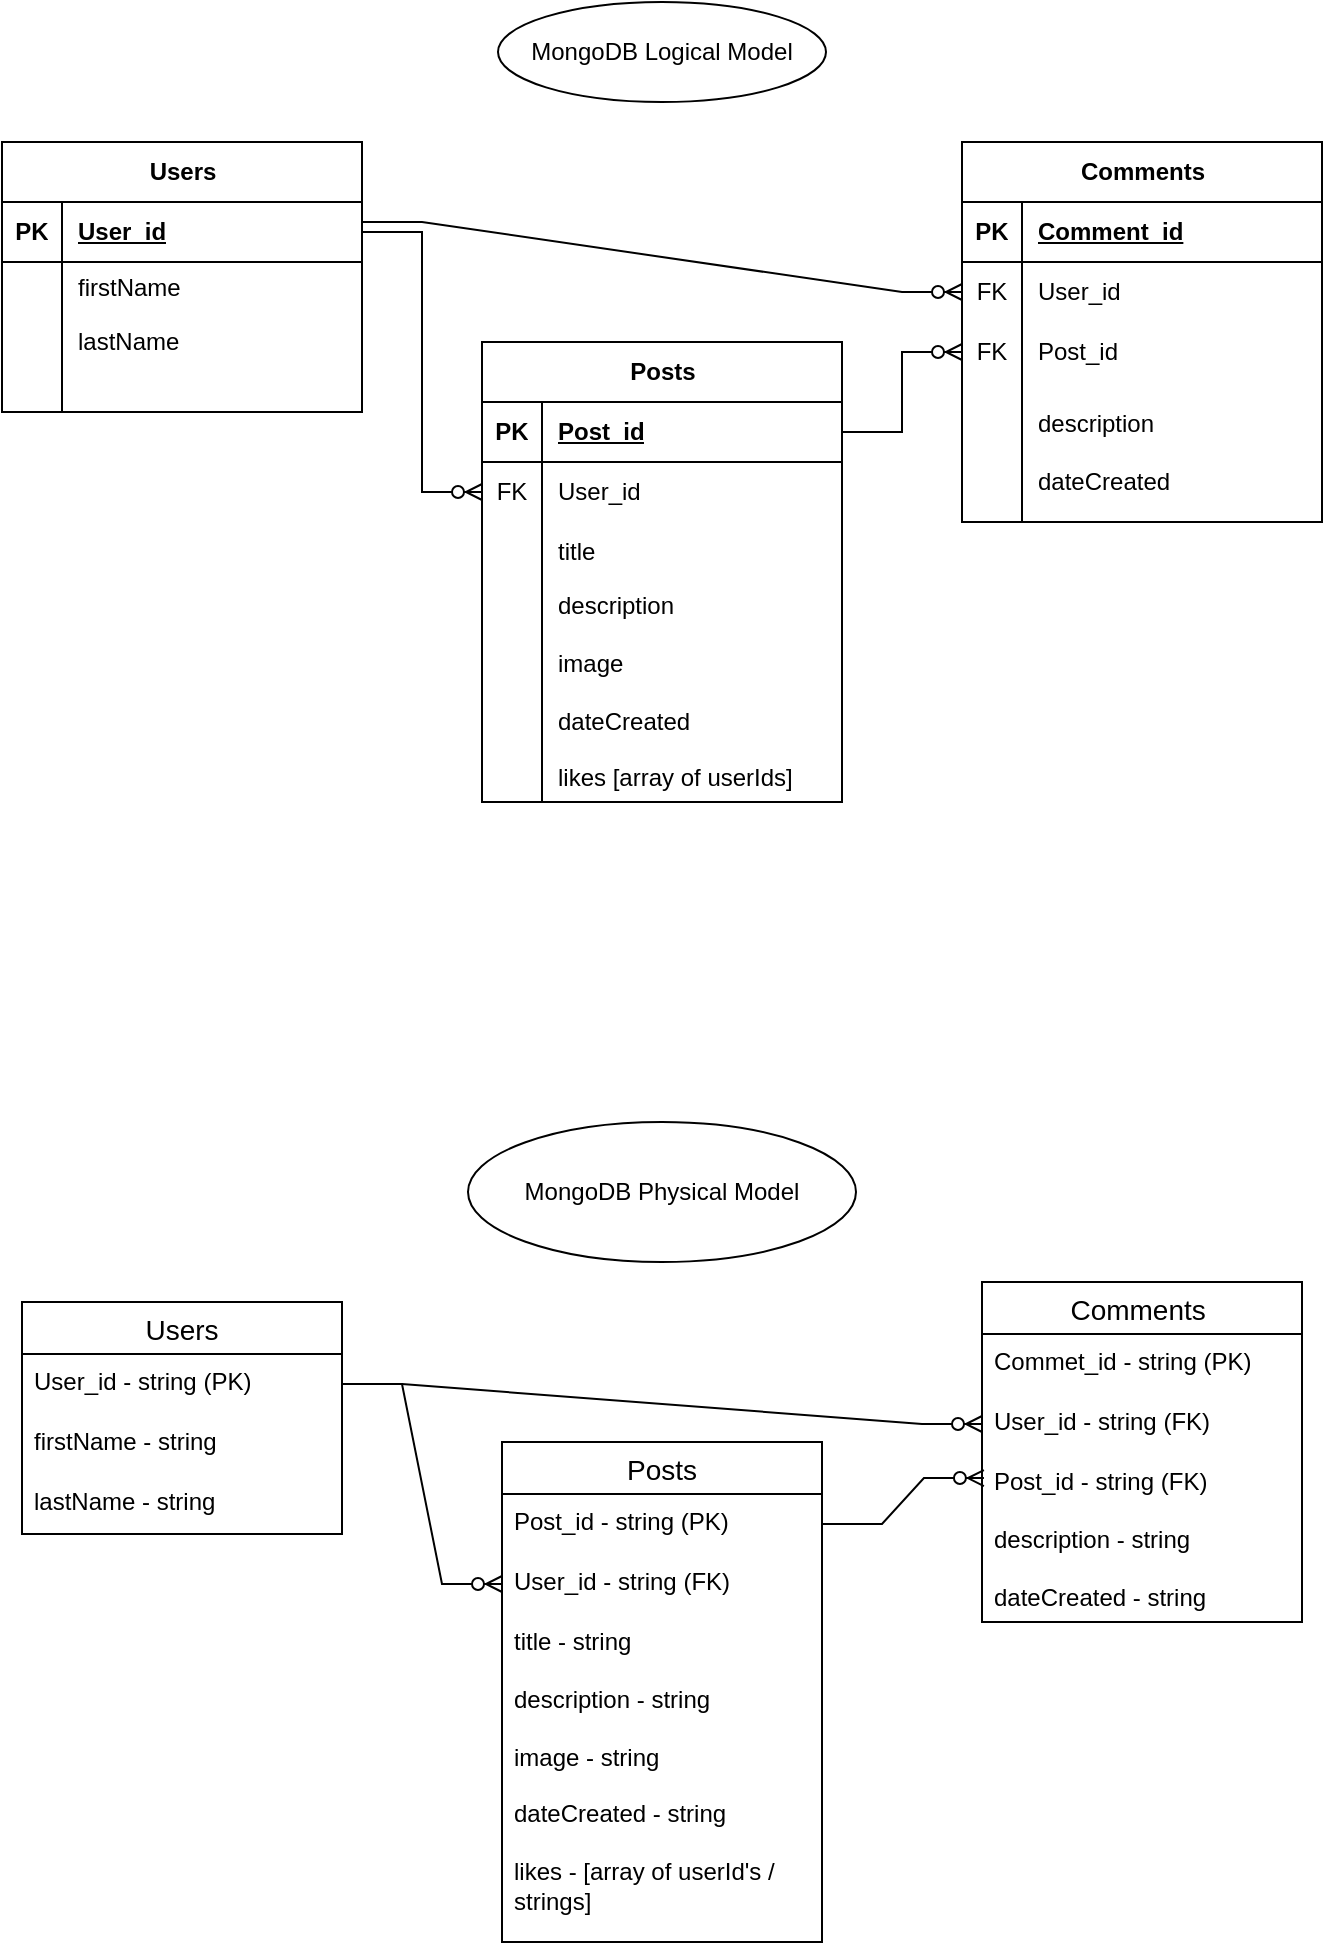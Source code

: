 <mxfile version="24.5.5" type="github">
  <diagram name="Page-1" id="Yc0eXLiFbW6gvSxJQFSb">
    <mxGraphModel dx="1747" dy="2226" grid="1" gridSize="10" guides="1" tooltips="1" connect="1" arrows="1" fold="1" page="1" pageScale="1" pageWidth="827" pageHeight="1169" math="0" shadow="0">
      <root>
        <mxCell id="0" />
        <mxCell id="1" parent="0" />
        <mxCell id="1Qco0uFq8-3cPCMnzzFp-161" style="edgeStyle=orthogonalEdgeStyle;rounded=0;orthogonalLoop=1;jettySize=auto;html=1;exitX=0;exitY=0.5;exitDx=0;exitDy=0;entryX=0;entryY=0.5;entryDx=0;entryDy=0;" edge="1" parent="1" target="1Qco0uFq8-3cPCMnzzFp-151">
          <mxGeometry relative="1" as="geometry">
            <mxPoint x="100" y="160" as="sourcePoint" />
            <Array as="points">
              <mxPoint x="80" y="160" />
              <mxPoint x="80" y="520" />
              <mxPoint x="430" y="520" />
              <mxPoint x="430" y="227" />
            </Array>
          </mxGeometry>
        </mxCell>
        <mxCell id="1Qco0uFq8-3cPCMnzzFp-162" value="Users" style="shape=table;startSize=30;container=1;collapsible=1;childLayout=tableLayout;fixedRows=1;rowLines=0;fontStyle=1;align=center;resizeLast=1;html=1;" vertex="1" parent="1">
          <mxGeometry x="84" y="60" width="180" height="135" as="geometry" />
        </mxCell>
        <mxCell id="1Qco0uFq8-3cPCMnzzFp-163" value="" style="shape=tableRow;horizontal=0;startSize=0;swimlaneHead=0;swimlaneBody=0;fillColor=none;collapsible=0;dropTarget=0;points=[[0,0.5],[1,0.5]];portConstraint=eastwest;top=0;left=0;right=0;bottom=1;" vertex="1" parent="1Qco0uFq8-3cPCMnzzFp-162">
          <mxGeometry y="30" width="180" height="30" as="geometry" />
        </mxCell>
        <mxCell id="1Qco0uFq8-3cPCMnzzFp-164" value="PK" style="shape=partialRectangle;connectable=0;fillColor=none;top=0;left=0;bottom=0;right=0;fontStyle=1;overflow=hidden;whiteSpace=wrap;html=1;" vertex="1" parent="1Qco0uFq8-3cPCMnzzFp-163">
          <mxGeometry width="30" height="30" as="geometry">
            <mxRectangle width="30" height="30" as="alternateBounds" />
          </mxGeometry>
        </mxCell>
        <mxCell id="1Qco0uFq8-3cPCMnzzFp-165" value="User_id" style="shape=partialRectangle;connectable=0;fillColor=none;top=0;left=0;bottom=0;right=0;align=left;spacingLeft=6;fontStyle=5;overflow=hidden;whiteSpace=wrap;html=1;" vertex="1" parent="1Qco0uFq8-3cPCMnzzFp-163">
          <mxGeometry x="30" width="150" height="30" as="geometry">
            <mxRectangle width="150" height="30" as="alternateBounds" />
          </mxGeometry>
        </mxCell>
        <mxCell id="1Qco0uFq8-3cPCMnzzFp-166" value="" style="shape=tableRow;horizontal=0;startSize=0;swimlaneHead=0;swimlaneBody=0;fillColor=none;collapsible=0;dropTarget=0;points=[[0,0.5],[1,0.5]];portConstraint=eastwest;top=0;left=0;right=0;bottom=0;" vertex="1" parent="1Qco0uFq8-3cPCMnzzFp-162">
          <mxGeometry y="60" width="180" height="25" as="geometry" />
        </mxCell>
        <mxCell id="1Qco0uFq8-3cPCMnzzFp-167" value="" style="shape=partialRectangle;connectable=0;fillColor=none;top=0;left=0;bottom=0;right=0;editable=1;overflow=hidden;whiteSpace=wrap;html=1;" vertex="1" parent="1Qco0uFq8-3cPCMnzzFp-166">
          <mxGeometry width="30" height="25" as="geometry">
            <mxRectangle width="30" height="25" as="alternateBounds" />
          </mxGeometry>
        </mxCell>
        <mxCell id="1Qco0uFq8-3cPCMnzzFp-168" value="firstName" style="shape=partialRectangle;connectable=0;fillColor=none;top=0;left=0;bottom=0;right=0;align=left;spacingLeft=6;overflow=hidden;whiteSpace=wrap;html=1;" vertex="1" parent="1Qco0uFq8-3cPCMnzzFp-166">
          <mxGeometry x="30" width="150" height="25" as="geometry">
            <mxRectangle width="150" height="25" as="alternateBounds" />
          </mxGeometry>
        </mxCell>
        <mxCell id="1Qco0uFq8-3cPCMnzzFp-169" value="" style="shape=tableRow;horizontal=0;startSize=0;swimlaneHead=0;swimlaneBody=0;fillColor=none;collapsible=0;dropTarget=0;points=[[0,0.5],[1,0.5]];portConstraint=eastwest;top=0;left=0;right=0;bottom=0;" vertex="1" parent="1Qco0uFq8-3cPCMnzzFp-162">
          <mxGeometry y="85" width="180" height="30" as="geometry" />
        </mxCell>
        <mxCell id="1Qco0uFq8-3cPCMnzzFp-170" value="" style="shape=partialRectangle;connectable=0;fillColor=none;top=0;left=0;bottom=0;right=0;editable=1;overflow=hidden;whiteSpace=wrap;html=1;" vertex="1" parent="1Qco0uFq8-3cPCMnzzFp-169">
          <mxGeometry width="30" height="30" as="geometry">
            <mxRectangle width="30" height="30" as="alternateBounds" />
          </mxGeometry>
        </mxCell>
        <mxCell id="1Qco0uFq8-3cPCMnzzFp-171" value="lastName" style="shape=partialRectangle;connectable=0;fillColor=none;top=0;left=0;bottom=0;right=0;align=left;spacingLeft=6;overflow=hidden;whiteSpace=wrap;html=1;" vertex="1" parent="1Qco0uFq8-3cPCMnzzFp-169">
          <mxGeometry x="30" width="150" height="30" as="geometry">
            <mxRectangle width="150" height="30" as="alternateBounds" />
          </mxGeometry>
        </mxCell>
        <mxCell id="1Qco0uFq8-3cPCMnzzFp-172" value="" style="shape=tableRow;horizontal=0;startSize=0;swimlaneHead=0;swimlaneBody=0;fillColor=none;collapsible=0;dropTarget=0;points=[[0,0.5],[1,0.5]];portConstraint=eastwest;top=0;left=0;right=0;bottom=0;" vertex="1" parent="1Qco0uFq8-3cPCMnzzFp-162">
          <mxGeometry y="115" width="180" height="20" as="geometry" />
        </mxCell>
        <mxCell id="1Qco0uFq8-3cPCMnzzFp-173" value="" style="shape=partialRectangle;connectable=0;fillColor=none;top=0;left=0;bottom=0;right=0;editable=1;overflow=hidden;whiteSpace=wrap;html=1;" vertex="1" parent="1Qco0uFq8-3cPCMnzzFp-172">
          <mxGeometry width="30" height="20" as="geometry">
            <mxRectangle width="30" height="20" as="alternateBounds" />
          </mxGeometry>
        </mxCell>
        <mxCell id="1Qco0uFq8-3cPCMnzzFp-174" value="" style="shape=partialRectangle;connectable=0;fillColor=none;top=0;left=0;bottom=0;right=0;align=left;spacingLeft=6;overflow=hidden;whiteSpace=wrap;html=1;" vertex="1" parent="1Qco0uFq8-3cPCMnzzFp-172">
          <mxGeometry x="30" width="150" height="20" as="geometry">
            <mxRectangle width="150" height="20" as="alternateBounds" />
          </mxGeometry>
        </mxCell>
        <mxCell id="1Qco0uFq8-3cPCMnzzFp-175" value="Posts" style="shape=table;startSize=30;container=1;collapsible=1;childLayout=tableLayout;fixedRows=1;rowLines=0;fontStyle=1;align=center;resizeLast=1;html=1;" vertex="1" parent="1">
          <mxGeometry x="324" y="160" width="180" height="230" as="geometry" />
        </mxCell>
        <mxCell id="1Qco0uFq8-3cPCMnzzFp-176" value="" style="shape=tableRow;horizontal=0;startSize=0;swimlaneHead=0;swimlaneBody=0;fillColor=none;collapsible=0;dropTarget=0;points=[[0,0.5],[1,0.5]];portConstraint=eastwest;top=0;left=0;right=0;bottom=1;" vertex="1" parent="1Qco0uFq8-3cPCMnzzFp-175">
          <mxGeometry y="30" width="180" height="30" as="geometry" />
        </mxCell>
        <mxCell id="1Qco0uFq8-3cPCMnzzFp-177" value="PK" style="shape=partialRectangle;connectable=0;fillColor=none;top=0;left=0;bottom=0;right=0;fontStyle=1;overflow=hidden;whiteSpace=wrap;html=1;" vertex="1" parent="1Qco0uFq8-3cPCMnzzFp-176">
          <mxGeometry width="30" height="30" as="geometry">
            <mxRectangle width="30" height="30" as="alternateBounds" />
          </mxGeometry>
        </mxCell>
        <mxCell id="1Qco0uFq8-3cPCMnzzFp-178" value="Post_id" style="shape=partialRectangle;connectable=0;fillColor=none;top=0;left=0;bottom=0;right=0;align=left;spacingLeft=6;fontStyle=5;overflow=hidden;whiteSpace=wrap;html=1;" vertex="1" parent="1Qco0uFq8-3cPCMnzzFp-176">
          <mxGeometry x="30" width="150" height="30" as="geometry">
            <mxRectangle width="150" height="30" as="alternateBounds" />
          </mxGeometry>
        </mxCell>
        <mxCell id="1Qco0uFq8-3cPCMnzzFp-179" value="" style="shape=tableRow;horizontal=0;startSize=0;swimlaneHead=0;swimlaneBody=0;fillColor=none;collapsible=0;dropTarget=0;points=[[0,0.5],[1,0.5]];portConstraint=eastwest;top=0;left=0;right=0;bottom=0;" vertex="1" parent="1Qco0uFq8-3cPCMnzzFp-175">
          <mxGeometry y="60" width="180" height="30" as="geometry" />
        </mxCell>
        <mxCell id="1Qco0uFq8-3cPCMnzzFp-180" value="FK" style="shape=partialRectangle;connectable=0;fillColor=none;top=0;left=0;bottom=0;right=0;editable=1;overflow=hidden;whiteSpace=wrap;html=1;" vertex="1" parent="1Qco0uFq8-3cPCMnzzFp-179">
          <mxGeometry width="30" height="30" as="geometry">
            <mxRectangle width="30" height="30" as="alternateBounds" />
          </mxGeometry>
        </mxCell>
        <mxCell id="1Qco0uFq8-3cPCMnzzFp-181" value="User_id" style="shape=partialRectangle;connectable=0;fillColor=none;top=0;left=0;bottom=0;right=0;align=left;spacingLeft=6;overflow=hidden;whiteSpace=wrap;html=1;" vertex="1" parent="1Qco0uFq8-3cPCMnzzFp-179">
          <mxGeometry x="30" width="150" height="30" as="geometry">
            <mxRectangle width="150" height="30" as="alternateBounds" />
          </mxGeometry>
        </mxCell>
        <mxCell id="1Qco0uFq8-3cPCMnzzFp-182" value="" style="shape=tableRow;horizontal=0;startSize=0;swimlaneHead=0;swimlaneBody=0;fillColor=none;collapsible=0;dropTarget=0;points=[[0,0.5],[1,0.5]];portConstraint=eastwest;top=0;left=0;right=0;bottom=0;" vertex="1" parent="1Qco0uFq8-3cPCMnzzFp-175">
          <mxGeometry y="90" width="180" height="30" as="geometry" />
        </mxCell>
        <mxCell id="1Qco0uFq8-3cPCMnzzFp-183" value="" style="shape=partialRectangle;connectable=0;fillColor=none;top=0;left=0;bottom=0;right=0;editable=1;overflow=hidden;whiteSpace=wrap;html=1;" vertex="1" parent="1Qco0uFq8-3cPCMnzzFp-182">
          <mxGeometry width="30" height="30" as="geometry">
            <mxRectangle width="30" height="30" as="alternateBounds" />
          </mxGeometry>
        </mxCell>
        <mxCell id="1Qco0uFq8-3cPCMnzzFp-184" value="title" style="shape=partialRectangle;connectable=0;fillColor=none;top=0;left=0;bottom=0;right=0;align=left;spacingLeft=6;overflow=hidden;whiteSpace=wrap;html=1;" vertex="1" parent="1Qco0uFq8-3cPCMnzzFp-182">
          <mxGeometry x="30" width="150" height="30" as="geometry">
            <mxRectangle width="150" height="30" as="alternateBounds" />
          </mxGeometry>
        </mxCell>
        <mxCell id="1Qco0uFq8-3cPCMnzzFp-185" value="" style="shape=tableRow;horizontal=0;startSize=0;swimlaneHead=0;swimlaneBody=0;fillColor=none;collapsible=0;dropTarget=0;points=[[0,0.5],[1,0.5]];portConstraint=eastwest;top=0;left=0;right=0;bottom=0;" vertex="1" parent="1Qco0uFq8-3cPCMnzzFp-175">
          <mxGeometry y="120" width="180" height="110" as="geometry" />
        </mxCell>
        <mxCell id="1Qco0uFq8-3cPCMnzzFp-186" value="" style="shape=partialRectangle;connectable=0;fillColor=none;top=0;left=0;bottom=0;right=0;editable=1;overflow=hidden;whiteSpace=wrap;html=1;" vertex="1" parent="1Qco0uFq8-3cPCMnzzFp-185">
          <mxGeometry width="30" height="110" as="geometry">
            <mxRectangle width="30" height="110" as="alternateBounds" />
          </mxGeometry>
        </mxCell>
        <mxCell id="1Qco0uFq8-3cPCMnzzFp-187" value="description&lt;div&gt;&lt;br&gt;&lt;div&gt;image&lt;/div&gt;&lt;div&gt;&lt;br&gt;&lt;/div&gt;&lt;div&gt;dateCreated&lt;br&gt;&lt;/div&gt;&lt;div&gt;&lt;br&gt;&lt;/div&gt;&lt;div&gt;likes [array of userIds]&lt;/div&gt;&lt;/div&gt;" style="shape=partialRectangle;connectable=0;fillColor=none;top=0;left=0;bottom=0;right=0;align=left;spacingLeft=6;overflow=hidden;whiteSpace=wrap;html=1;" vertex="1" parent="1Qco0uFq8-3cPCMnzzFp-185">
          <mxGeometry x="30" width="150" height="110" as="geometry">
            <mxRectangle width="150" height="110" as="alternateBounds" />
          </mxGeometry>
        </mxCell>
        <mxCell id="1Qco0uFq8-3cPCMnzzFp-188" value="Comments" style="shape=table;startSize=30;container=1;collapsible=1;childLayout=tableLayout;fixedRows=1;rowLines=0;fontStyle=1;align=center;resizeLast=1;html=1;" vertex="1" parent="1">
          <mxGeometry x="564" y="60" width="180" height="190" as="geometry" />
        </mxCell>
        <mxCell id="1Qco0uFq8-3cPCMnzzFp-189" value="" style="shape=tableRow;horizontal=0;startSize=0;swimlaneHead=0;swimlaneBody=0;fillColor=none;collapsible=0;dropTarget=0;points=[[0,0.5],[1,0.5]];portConstraint=eastwest;top=0;left=0;right=0;bottom=1;" vertex="1" parent="1Qco0uFq8-3cPCMnzzFp-188">
          <mxGeometry y="30" width="180" height="30" as="geometry" />
        </mxCell>
        <mxCell id="1Qco0uFq8-3cPCMnzzFp-190" value="PK" style="shape=partialRectangle;connectable=0;fillColor=none;top=0;left=0;bottom=0;right=0;fontStyle=1;overflow=hidden;whiteSpace=wrap;html=1;" vertex="1" parent="1Qco0uFq8-3cPCMnzzFp-189">
          <mxGeometry width="30" height="30" as="geometry">
            <mxRectangle width="30" height="30" as="alternateBounds" />
          </mxGeometry>
        </mxCell>
        <mxCell id="1Qco0uFq8-3cPCMnzzFp-191" value="Comment_id" style="shape=partialRectangle;connectable=0;fillColor=none;top=0;left=0;bottom=0;right=0;align=left;spacingLeft=6;fontStyle=5;overflow=hidden;whiteSpace=wrap;html=1;" vertex="1" parent="1Qco0uFq8-3cPCMnzzFp-189">
          <mxGeometry x="30" width="150" height="30" as="geometry">
            <mxRectangle width="150" height="30" as="alternateBounds" />
          </mxGeometry>
        </mxCell>
        <mxCell id="1Qco0uFq8-3cPCMnzzFp-192" value="" style="shape=tableRow;horizontal=0;startSize=0;swimlaneHead=0;swimlaneBody=0;fillColor=none;collapsible=0;dropTarget=0;points=[[0,0.5],[1,0.5]];portConstraint=eastwest;top=0;left=0;right=0;bottom=0;" vertex="1" parent="1Qco0uFq8-3cPCMnzzFp-188">
          <mxGeometry y="60" width="180" height="30" as="geometry" />
        </mxCell>
        <mxCell id="1Qco0uFq8-3cPCMnzzFp-193" value="FK" style="shape=partialRectangle;connectable=0;fillColor=none;top=0;left=0;bottom=0;right=0;editable=1;overflow=hidden;whiteSpace=wrap;html=1;" vertex="1" parent="1Qco0uFq8-3cPCMnzzFp-192">
          <mxGeometry width="30" height="30" as="geometry">
            <mxRectangle width="30" height="30" as="alternateBounds" />
          </mxGeometry>
        </mxCell>
        <mxCell id="1Qco0uFq8-3cPCMnzzFp-194" value="User_id" style="shape=partialRectangle;connectable=0;fillColor=none;top=0;left=0;bottom=0;right=0;align=left;spacingLeft=6;overflow=hidden;whiteSpace=wrap;html=1;" vertex="1" parent="1Qco0uFq8-3cPCMnzzFp-192">
          <mxGeometry x="30" width="150" height="30" as="geometry">
            <mxRectangle width="150" height="30" as="alternateBounds" />
          </mxGeometry>
        </mxCell>
        <mxCell id="1Qco0uFq8-3cPCMnzzFp-195" value="" style="shape=tableRow;horizontal=0;startSize=0;swimlaneHead=0;swimlaneBody=0;fillColor=none;collapsible=0;dropTarget=0;points=[[0,0.5],[1,0.5]];portConstraint=eastwest;top=0;left=0;right=0;bottom=0;" vertex="1" parent="1Qco0uFq8-3cPCMnzzFp-188">
          <mxGeometry y="90" width="180" height="30" as="geometry" />
        </mxCell>
        <mxCell id="1Qco0uFq8-3cPCMnzzFp-196" value="FK" style="shape=partialRectangle;connectable=0;fillColor=none;top=0;left=0;bottom=0;right=0;editable=1;overflow=hidden;whiteSpace=wrap;html=1;" vertex="1" parent="1Qco0uFq8-3cPCMnzzFp-195">
          <mxGeometry width="30" height="30" as="geometry">
            <mxRectangle width="30" height="30" as="alternateBounds" />
          </mxGeometry>
        </mxCell>
        <mxCell id="1Qco0uFq8-3cPCMnzzFp-197" value="Post_id" style="shape=partialRectangle;connectable=0;fillColor=none;top=0;left=0;bottom=0;right=0;align=left;spacingLeft=6;overflow=hidden;whiteSpace=wrap;html=1;" vertex="1" parent="1Qco0uFq8-3cPCMnzzFp-195">
          <mxGeometry x="30" width="150" height="30" as="geometry">
            <mxRectangle width="150" height="30" as="alternateBounds" />
          </mxGeometry>
        </mxCell>
        <mxCell id="1Qco0uFq8-3cPCMnzzFp-198" value="" style="shape=tableRow;horizontal=0;startSize=0;swimlaneHead=0;swimlaneBody=0;fillColor=none;collapsible=0;dropTarget=0;points=[[0,0.5],[1,0.5]];portConstraint=eastwest;top=0;left=0;right=0;bottom=0;" vertex="1" parent="1Qco0uFq8-3cPCMnzzFp-188">
          <mxGeometry y="120" width="180" height="70" as="geometry" />
        </mxCell>
        <mxCell id="1Qco0uFq8-3cPCMnzzFp-199" value="" style="shape=partialRectangle;connectable=0;fillColor=none;top=0;left=0;bottom=0;right=0;editable=1;overflow=hidden;whiteSpace=wrap;html=1;" vertex="1" parent="1Qco0uFq8-3cPCMnzzFp-198">
          <mxGeometry width="30" height="70" as="geometry">
            <mxRectangle width="30" height="70" as="alternateBounds" />
          </mxGeometry>
        </mxCell>
        <mxCell id="1Qco0uFq8-3cPCMnzzFp-200" value="description&lt;div&gt;&lt;br&gt;&lt;/div&gt;&lt;div&gt;dateCreated&lt;/div&gt;" style="shape=partialRectangle;connectable=0;fillColor=none;top=0;left=0;bottom=0;right=0;align=left;spacingLeft=6;overflow=hidden;whiteSpace=wrap;html=1;" vertex="1" parent="1Qco0uFq8-3cPCMnzzFp-198">
          <mxGeometry x="30" width="150" height="70" as="geometry">
            <mxRectangle width="150" height="70" as="alternateBounds" />
          </mxGeometry>
        </mxCell>
        <mxCell id="1Qco0uFq8-3cPCMnzzFp-201" value="" style="edgeStyle=entityRelationEdgeStyle;fontSize=12;html=1;endArrow=ERzeroToMany;endFill=1;rounded=0;entryX=0;entryY=0.5;entryDx=0;entryDy=0;" edge="1" parent="1" source="1Qco0uFq8-3cPCMnzzFp-163" target="1Qco0uFq8-3cPCMnzzFp-179">
          <mxGeometry width="100" height="100" relative="1" as="geometry">
            <mxPoint x="24" y="110" as="sourcePoint" />
            <mxPoint x="124" y="10" as="targetPoint" />
            <Array as="points">
              <mxPoint x="44" y="80" />
              <mxPoint x="184" y="220" />
              <mxPoint x="174" y="270" />
              <mxPoint x="114" y="40" />
            </Array>
          </mxGeometry>
        </mxCell>
        <mxCell id="1Qco0uFq8-3cPCMnzzFp-202" value="" style="edgeStyle=entityRelationEdgeStyle;fontSize=12;html=1;endArrow=ERzeroToMany;endFill=1;rounded=0;entryX=0;entryY=0.5;entryDx=0;entryDy=0;" edge="1" parent="1" target="1Qco0uFq8-3cPCMnzzFp-192">
          <mxGeometry width="100" height="100" relative="1" as="geometry">
            <mxPoint x="264" y="100" as="sourcePoint" />
            <mxPoint x="364" as="targetPoint" />
            <Array as="points">
              <mxPoint x="334" y="50" />
              <mxPoint x="454" y="50" />
              <mxPoint x="524" y="40" />
              <mxPoint x="424" y="40" />
            </Array>
          </mxGeometry>
        </mxCell>
        <mxCell id="1Qco0uFq8-3cPCMnzzFp-203" value="" style="edgeStyle=entityRelationEdgeStyle;fontSize=12;html=1;endArrow=ERzeroToMany;endFill=1;rounded=0;entryX=0;entryY=0.5;entryDx=0;entryDy=0;" edge="1" parent="1" target="1Qco0uFq8-3cPCMnzzFp-195">
          <mxGeometry width="100" height="100" relative="1" as="geometry">
            <mxPoint x="504" y="205" as="sourcePoint" />
            <mxPoint x="604" y="105" as="targetPoint" />
          </mxGeometry>
        </mxCell>
        <mxCell id="1Qco0uFq8-3cPCMnzzFp-204" value="MongoDB Logical Model" style="ellipse;whiteSpace=wrap;html=1;align=center;" vertex="1" parent="1">
          <mxGeometry x="332" y="-10" width="164" height="50" as="geometry" />
        </mxCell>
        <mxCell id="1Qco0uFq8-3cPCMnzzFp-205" value="MongoDB Physical Model" style="ellipse;whiteSpace=wrap;html=1;align=center;" vertex="1" parent="1">
          <mxGeometry x="317" y="550" width="194" height="70" as="geometry" />
        </mxCell>
        <mxCell id="1Qco0uFq8-3cPCMnzzFp-206" value="Users" style="swimlane;fontStyle=0;childLayout=stackLayout;horizontal=1;startSize=26;horizontalStack=0;resizeParent=1;resizeParentMax=0;resizeLast=0;collapsible=1;marginBottom=0;align=center;fontSize=14;" vertex="1" parent="1">
          <mxGeometry x="94" y="640" width="160" height="116" as="geometry" />
        </mxCell>
        <mxCell id="1Qco0uFq8-3cPCMnzzFp-207" value="User_id - string (PK)" style="text;strokeColor=none;fillColor=none;spacingLeft=4;spacingRight=4;overflow=hidden;rotatable=0;points=[[0,0.5],[1,0.5]];portConstraint=eastwest;fontSize=12;whiteSpace=wrap;html=1;" vertex="1" parent="1Qco0uFq8-3cPCMnzzFp-206">
          <mxGeometry y="26" width="160" height="30" as="geometry" />
        </mxCell>
        <mxCell id="1Qco0uFq8-3cPCMnzzFp-208" value="firstName - string" style="text;strokeColor=none;fillColor=none;spacingLeft=4;spacingRight=4;overflow=hidden;rotatable=0;points=[[0,0.5],[1,0.5]];portConstraint=eastwest;fontSize=12;whiteSpace=wrap;html=1;" vertex="1" parent="1Qco0uFq8-3cPCMnzzFp-206">
          <mxGeometry y="56" width="160" height="30" as="geometry" />
        </mxCell>
        <mxCell id="1Qco0uFq8-3cPCMnzzFp-209" value="lastName - string" style="text;strokeColor=none;fillColor=none;spacingLeft=4;spacingRight=4;overflow=hidden;rotatable=0;points=[[0,0.5],[1,0.5]];portConstraint=eastwest;fontSize=12;whiteSpace=wrap;html=1;" vertex="1" parent="1Qco0uFq8-3cPCMnzzFp-206">
          <mxGeometry y="86" width="160" height="30" as="geometry" />
        </mxCell>
        <mxCell id="1Qco0uFq8-3cPCMnzzFp-210" value="Comments " style="swimlane;fontStyle=0;childLayout=stackLayout;horizontal=1;startSize=26;horizontalStack=0;resizeParent=1;resizeParentMax=0;resizeLast=0;collapsible=1;marginBottom=0;align=center;fontSize=14;" vertex="1" parent="1">
          <mxGeometry x="574" y="630" width="160" height="170" as="geometry" />
        </mxCell>
        <mxCell id="1Qco0uFq8-3cPCMnzzFp-211" value="Commet_id - string (PK)" style="text;strokeColor=none;fillColor=none;spacingLeft=4;spacingRight=4;overflow=hidden;rotatable=0;points=[[0,0.5],[1,0.5]];portConstraint=eastwest;fontSize=12;whiteSpace=wrap;html=1;" vertex="1" parent="1Qco0uFq8-3cPCMnzzFp-210">
          <mxGeometry y="26" width="160" height="30" as="geometry" />
        </mxCell>
        <mxCell id="1Qco0uFq8-3cPCMnzzFp-212" value="User_id - string (FK)" style="text;strokeColor=none;fillColor=none;spacingLeft=4;spacingRight=4;overflow=hidden;rotatable=0;points=[[0,0.5],[1,0.5]];portConstraint=eastwest;fontSize=12;whiteSpace=wrap;html=1;" vertex="1" parent="1Qco0uFq8-3cPCMnzzFp-210">
          <mxGeometry y="56" width="160" height="30" as="geometry" />
        </mxCell>
        <mxCell id="1Qco0uFq8-3cPCMnzzFp-213" value="Post_id - string (FK)&lt;div&gt;&lt;br&gt;&lt;/div&gt;&lt;div&gt;description - string&lt;/div&gt;&lt;div&gt;&lt;br&gt;&lt;/div&gt;&lt;div&gt;dateCreated - string&lt;/div&gt;" style="text;strokeColor=none;fillColor=none;spacingLeft=4;spacingRight=4;overflow=hidden;rotatable=0;points=[[0,0.5],[1,0.5]];portConstraint=eastwest;fontSize=12;whiteSpace=wrap;html=1;" vertex="1" parent="1Qco0uFq8-3cPCMnzzFp-210">
          <mxGeometry y="86" width="160" height="84" as="geometry" />
        </mxCell>
        <mxCell id="1Qco0uFq8-3cPCMnzzFp-214" value="Posts" style="swimlane;fontStyle=0;childLayout=stackLayout;horizontal=1;startSize=26;horizontalStack=0;resizeParent=1;resizeParentMax=0;resizeLast=0;collapsible=1;marginBottom=0;align=center;fontSize=14;" vertex="1" parent="1">
          <mxGeometry x="334" y="710" width="160" height="250" as="geometry" />
        </mxCell>
        <mxCell id="1Qco0uFq8-3cPCMnzzFp-215" value="Post_id - string (PK)" style="text;strokeColor=none;fillColor=none;spacingLeft=4;spacingRight=4;overflow=hidden;rotatable=0;points=[[0,0.5],[1,0.5]];portConstraint=eastwest;fontSize=12;whiteSpace=wrap;html=1;" vertex="1" parent="1Qco0uFq8-3cPCMnzzFp-214">
          <mxGeometry y="26" width="160" height="30" as="geometry" />
        </mxCell>
        <mxCell id="1Qco0uFq8-3cPCMnzzFp-216" value="User_id - string (FK)" style="text;strokeColor=none;fillColor=none;spacingLeft=4;spacingRight=4;overflow=hidden;rotatable=0;points=[[0,0.5],[1,0.5]];portConstraint=eastwest;fontSize=12;whiteSpace=wrap;html=1;" vertex="1" parent="1Qco0uFq8-3cPCMnzzFp-214">
          <mxGeometry y="56" width="160" height="30" as="geometry" />
        </mxCell>
        <mxCell id="1Qco0uFq8-3cPCMnzzFp-217" value="title - string&lt;div&gt;&lt;br&gt;&lt;/div&gt;&lt;div&gt;description - string&lt;/div&gt;&lt;div&gt;&lt;br&gt;&lt;/div&gt;&lt;div&gt;image - string&lt;/div&gt;&lt;div&gt;&lt;br&gt;&lt;/div&gt;&lt;div&gt;dateCreated - string&lt;/div&gt;&lt;div&gt;&lt;br&gt;&lt;/div&gt;&lt;div&gt;likes - [array of userId&#39;s / strings]&lt;/div&gt;" style="text;strokeColor=none;fillColor=none;spacingLeft=4;spacingRight=4;overflow=hidden;rotatable=0;points=[[0,0.5],[1,0.5]];portConstraint=eastwest;fontSize=12;whiteSpace=wrap;html=1;" vertex="1" parent="1Qco0uFq8-3cPCMnzzFp-214">
          <mxGeometry y="86" width="160" height="164" as="geometry" />
        </mxCell>
        <mxCell id="1Qco0uFq8-3cPCMnzzFp-218" value="" style="edgeStyle=entityRelationEdgeStyle;fontSize=12;html=1;endArrow=ERzeroToMany;endFill=1;rounded=0;entryX=0;entryY=0.5;entryDx=0;entryDy=0;exitX=1;exitY=0.5;exitDx=0;exitDy=0;" edge="1" parent="1" source="1Qco0uFq8-3cPCMnzzFp-207" target="1Qco0uFq8-3cPCMnzzFp-212">
          <mxGeometry width="100" height="100" relative="1" as="geometry">
            <mxPoint x="250" y="650" as="sourcePoint" />
            <mxPoint x="350" y="550" as="targetPoint" />
          </mxGeometry>
        </mxCell>
        <mxCell id="1Qco0uFq8-3cPCMnzzFp-219" value="" style="edgeStyle=entityRelationEdgeStyle;fontSize=12;html=1;endArrow=ERzeroToMany;endFill=1;rounded=0;entryX=0;entryY=0.5;entryDx=0;entryDy=0;" edge="1" parent="1" source="1Qco0uFq8-3cPCMnzzFp-207" target="1Qco0uFq8-3cPCMnzzFp-216">
          <mxGeometry width="100" height="100" relative="1" as="geometry">
            <mxPoint x="256" y="690" as="sourcePoint" />
            <mxPoint x="350" y="640" as="targetPoint" />
          </mxGeometry>
        </mxCell>
        <mxCell id="1Qco0uFq8-3cPCMnzzFp-220" value="" style="edgeStyle=entityRelationEdgeStyle;fontSize=12;html=1;endArrow=ERzeroToMany;endFill=1;rounded=0;entryX=0.006;entryY=0.143;entryDx=0;entryDy=0;entryPerimeter=0;" edge="1" parent="1" source="1Qco0uFq8-3cPCMnzzFp-215" target="1Qco0uFq8-3cPCMnzzFp-213">
          <mxGeometry width="100" height="100" relative="1" as="geometry">
            <mxPoint x="504" y="800" as="sourcePoint" />
            <mxPoint x="604" y="700" as="targetPoint" />
            <Array as="points">
              <mxPoint x="560" y="740" />
            </Array>
          </mxGeometry>
        </mxCell>
      </root>
    </mxGraphModel>
  </diagram>
</mxfile>
